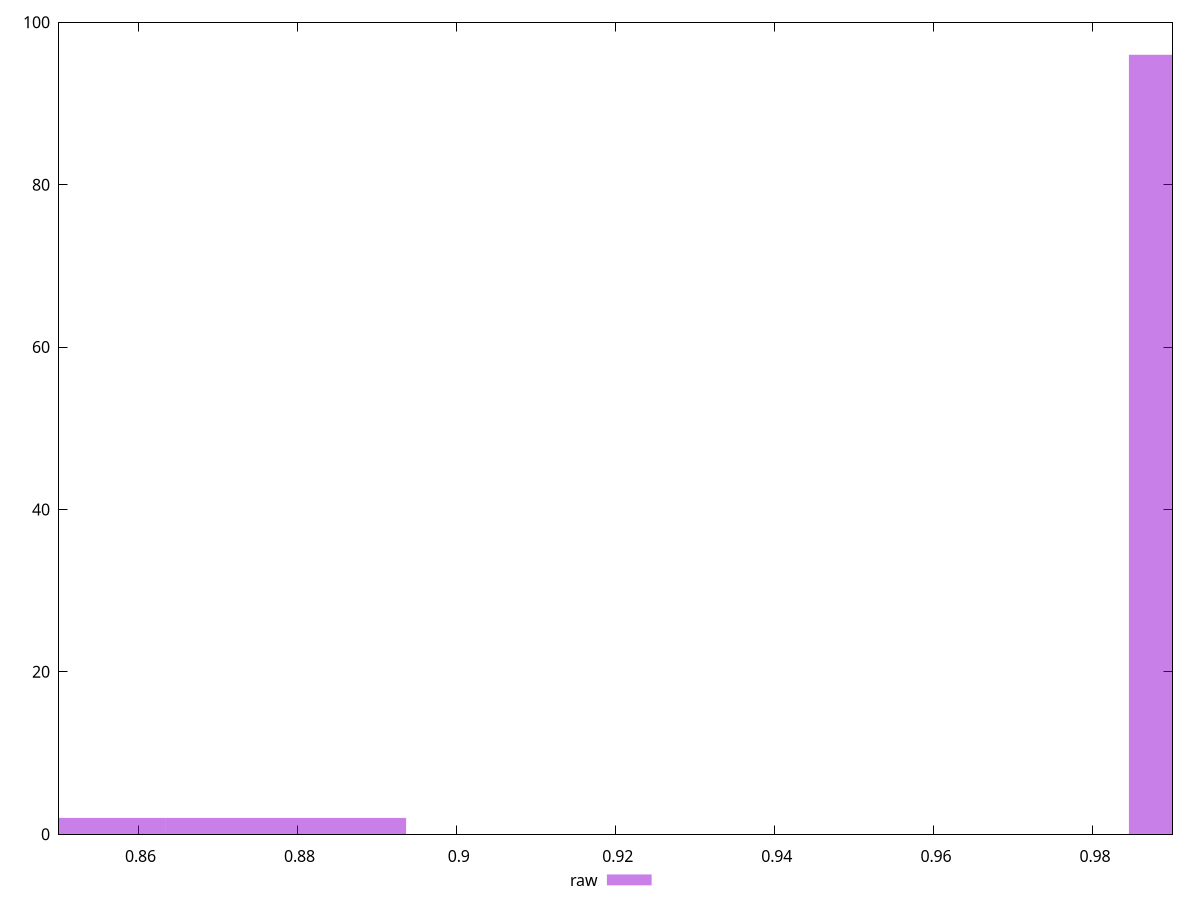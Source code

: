 reset

$raw <<EOF
0.848201935948266 2
0.9996665673675992 96
0.8784948622321327 2
EOF

set key outside below
set boxwidth 0.030292926283866643
set xrange [0.85:0.99]
set yrange [0:100]
set trange [0:100]
set style fill transparent solid 0.5 noborder
set terminal svg size 640, 490 enhanced background rgb 'white'
set output "reports/report_00031_2021-02-24T23-18-18.084Z/meta/score/samples/card/raw/histogram.svg"

plot $raw title "raw" with boxes

reset
